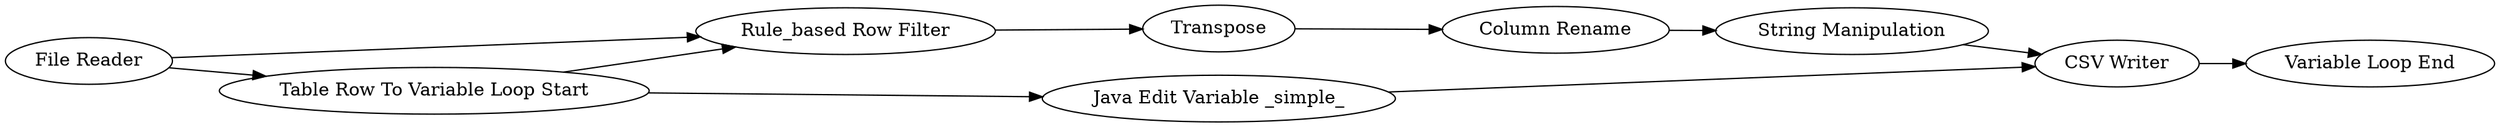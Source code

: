 digraph {
	1 [label="File Reader"]
	3 [label="Table Row To Variable Loop Start"]
	4 [label=Transpose]
	5 [label="Rule_based Row Filter"]
	6 [label="String Manipulation"]
	7 [label="Java Edit Variable _simple_"]
	8 [label="CSV Writer"]
	9 [label="Variable Loop End"]
	10 [label="Column Rename"]
	1 -> 3
	1 -> 5
	3 -> 5
	3 -> 7
	4 -> 10
	5 -> 4
	6 -> 8
	7 -> 8
	8 -> 9
	10 -> 6
	rankdir=LR
}
